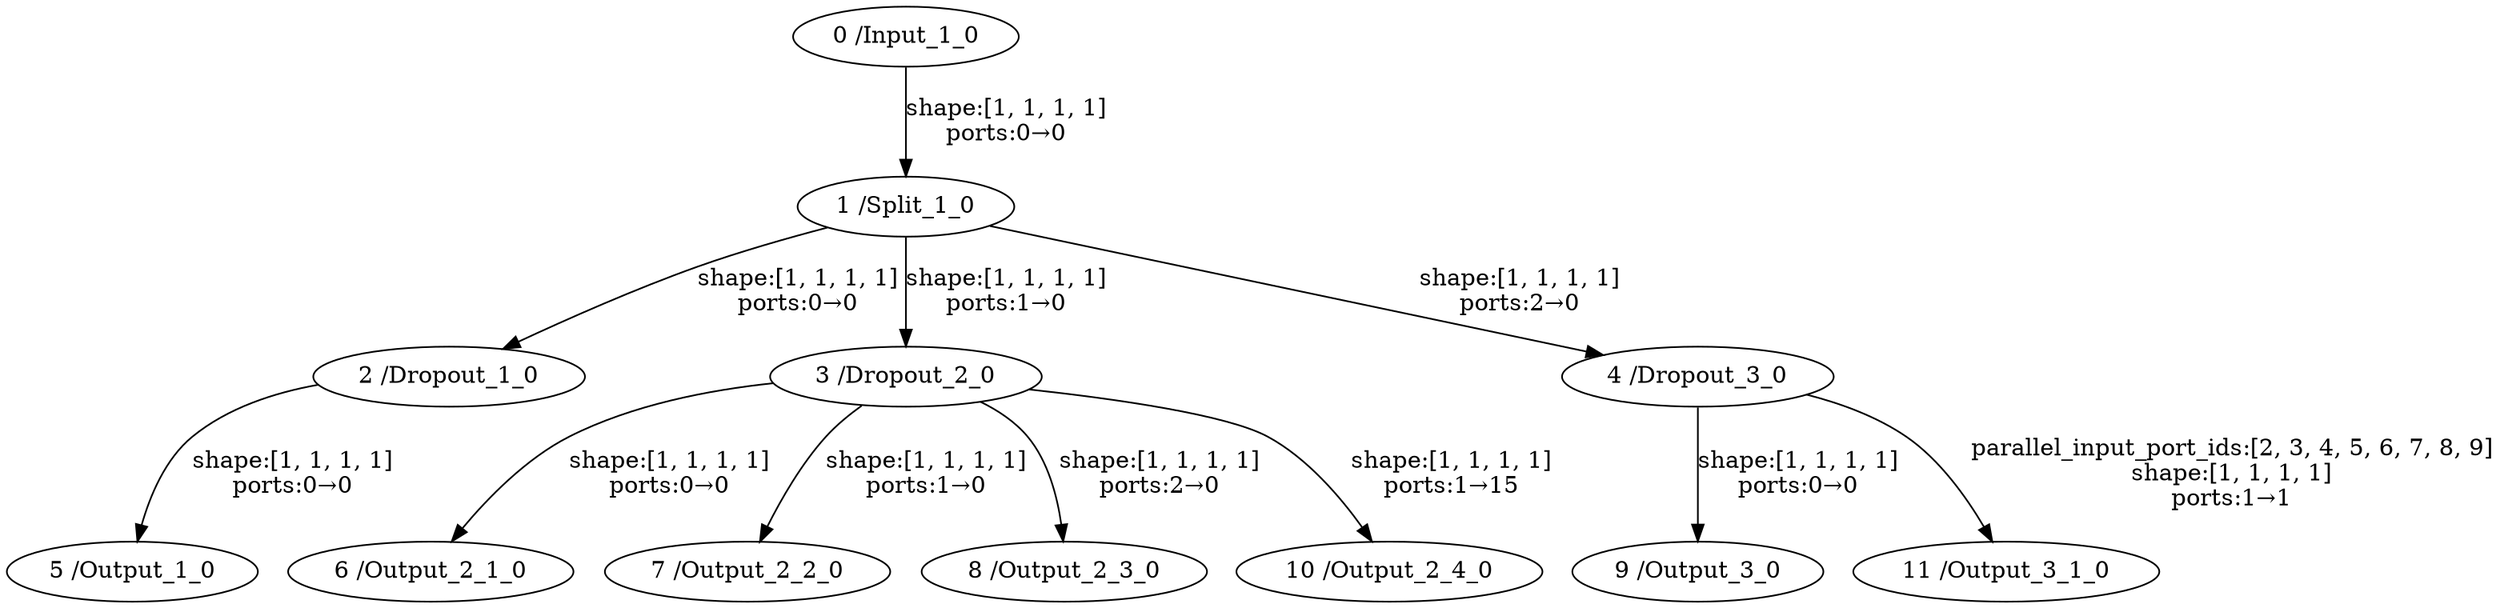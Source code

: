 strict digraph  {
"0 /Input_1_0" [id=0, type=Input_1];
"1 /Split_1_0" [id=1, type=Split_1];
"2 /Dropout_1_0" [id=2, type=Dropout_1];
"3 /Dropout_2_0" [id=3, type=Dropout_2];
"4 /Dropout_3_0" [id=4, type=Dropout_3];
"5 /Output_1_0" [id=5, type=Output_1];
"6 /Output_2_1_0" [id=6, type=Output_2_1];
"7 /Output_2_2_0" [id=7, type=Output_2_2];
"8 /Output_2_3_0" [id=8, type=Output_2_3];
"9 /Output_3_0" [id=9, type=Output_3];
"10 /Output_2_4_0" [id=10, type=output];
"11 /Output_3_1_0" [id=11, type=output];
"0 /Input_1_0" -> "1 /Split_1_0"  [label="shape:[1, 1, 1, 1]\nports:0→0", style=solid];
"1 /Split_1_0" -> "2 /Dropout_1_0"  [label="shape:[1, 1, 1, 1]\nports:0→0", style=solid];
"1 /Split_1_0" -> "3 /Dropout_2_0"  [label="shape:[1, 1, 1, 1]\nports:1→0", style=solid];
"1 /Split_1_0" -> "4 /Dropout_3_0"  [label="shape:[1, 1, 1, 1]\nports:2→0", style=solid];
"2 /Dropout_1_0" -> "5 /Output_1_0"  [label="shape:[1, 1, 1, 1]\nports:0→0", style=solid];
"3 /Dropout_2_0" -> "6 /Output_2_1_0"  [label="shape:[1, 1, 1, 1]\nports:0→0", style=solid];
"3 /Dropout_2_0" -> "7 /Output_2_2_0"  [label="shape:[1, 1, 1, 1]\nports:1→0", style=solid];
"3 /Dropout_2_0" -> "8 /Output_2_3_0"  [label="shape:[1, 1, 1, 1]\nports:2→0", style=solid];
"3 /Dropout_2_0" -> "10 /Output_2_4_0"  [label="shape:[1, 1, 1, 1]\nports:1→15", style=solid];
"4 /Dropout_3_0" -> "9 /Output_3_0"  [label="shape:[1, 1, 1, 1]\nports:0→0", style=solid];
"4 /Dropout_3_0" -> "11 /Output_3_1_0"  [label="parallel_input_port_ids:[2, 3, 4, 5, 6, 7, 8, 9]\nshape:[1, 1, 1, 1]\nports:1→1", style=solid];
}
